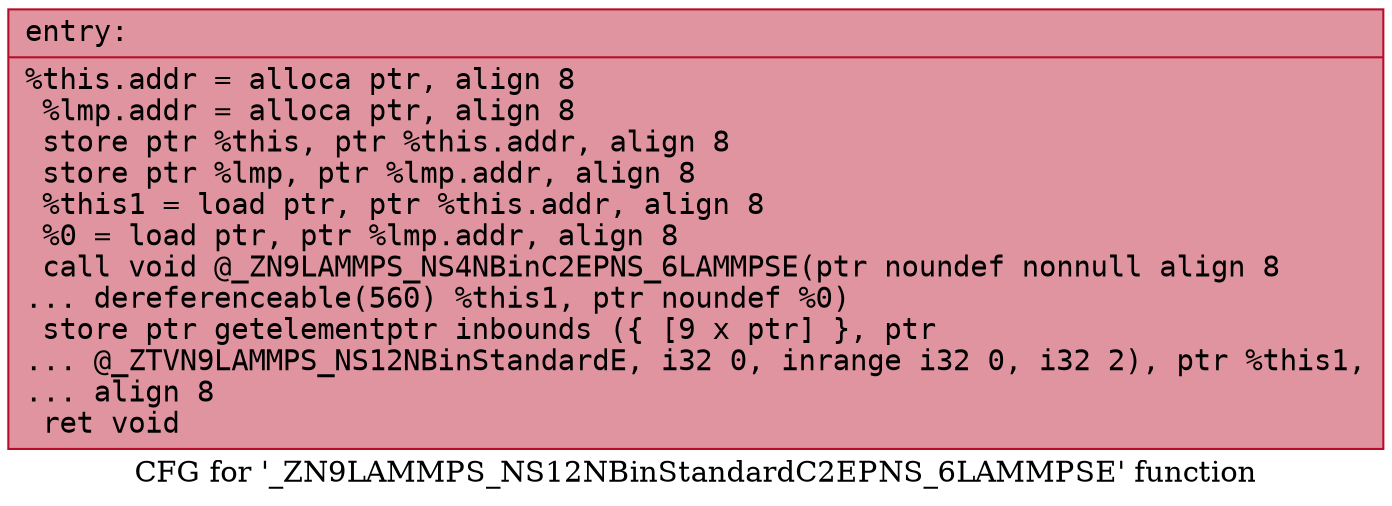 digraph "CFG for '_ZN9LAMMPS_NS12NBinStandardC2EPNS_6LAMMPSE' function" {
	label="CFG for '_ZN9LAMMPS_NS12NBinStandardC2EPNS_6LAMMPSE' function";

	Node0x555e4737d9b0 [shape=record,color="#b70d28ff", style=filled, fillcolor="#b70d2870" fontname="Courier",label="{entry:\l|  %this.addr = alloca ptr, align 8\l  %lmp.addr = alloca ptr, align 8\l  store ptr %this, ptr %this.addr, align 8\l  store ptr %lmp, ptr %lmp.addr, align 8\l  %this1 = load ptr, ptr %this.addr, align 8\l  %0 = load ptr, ptr %lmp.addr, align 8\l  call void @_ZN9LAMMPS_NS4NBinC2EPNS_6LAMMPSE(ptr noundef nonnull align 8\l... dereferenceable(560) %this1, ptr noundef %0)\l  store ptr getelementptr inbounds (\{ [9 x ptr] \}, ptr\l... @_ZTVN9LAMMPS_NS12NBinStandardE, i32 0, inrange i32 0, i32 2), ptr %this1,\l... align 8\l  ret void\l}"];
}
